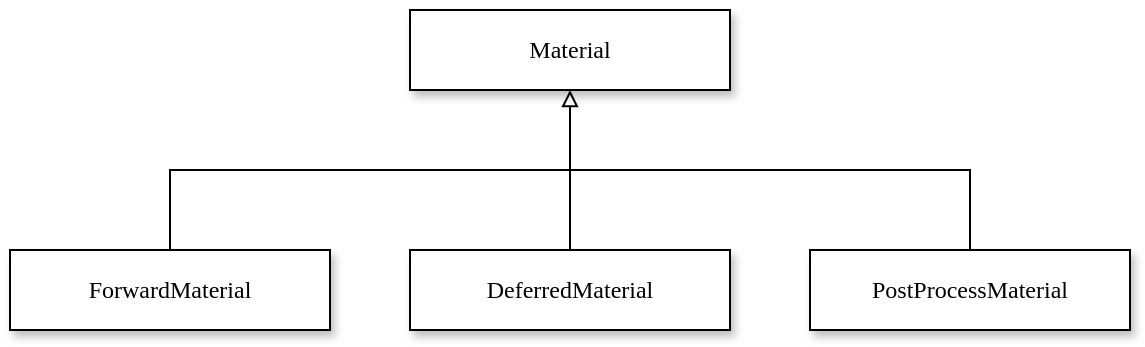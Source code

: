 <mxfile>
    <diagram id="pIsPSVw4wNhW4OB5O9Dt" name="Page-1">
        <mxGraphModel dx="1302" dy="913" grid="1" gridSize="10" guides="1" tooltips="1" connect="1" arrows="1" fold="1" page="1" pageScale="1" pageWidth="850" pageHeight="1100" math="0" shadow="0">
            <root>
                <mxCell id="0"/>
                <mxCell id="1" parent="0"/>
                <mxCell id="165" value="Material" style="rounded=0;whiteSpace=wrap;html=1;shadow=1;fontFamily=Lucida Console;" vertex="1" parent="1">
                    <mxGeometry x="200" width="160" height="40" as="geometry"/>
                </mxCell>
                <mxCell id="172" style="edgeStyle=orthogonalEdgeStyle;rounded=0;orthogonalLoop=1;jettySize=auto;html=1;exitX=0.5;exitY=0;exitDx=0;exitDy=0;endArrow=none;endFill=0;" edge="1" parent="1" source="166">
                    <mxGeometry relative="1" as="geometry">
                        <mxPoint x="280" y="80" as="targetPoint"/>
                        <Array as="points">
                            <mxPoint x="80" y="80"/>
                            <mxPoint x="250" y="80"/>
                        </Array>
                    </mxGeometry>
                </mxCell>
                <mxCell id="166" value="ForwardMaterial" style="rounded=0;whiteSpace=wrap;html=1;shadow=1;fontFamily=Lucida Console;" vertex="1" parent="1">
                    <mxGeometry y="120" width="160" height="40" as="geometry"/>
                </mxCell>
                <mxCell id="171" style="edgeStyle=orthogonalEdgeStyle;rounded=0;orthogonalLoop=1;jettySize=auto;html=1;exitX=0.5;exitY=0;exitDx=0;exitDy=0;endArrow=block;endFill=0;entryX=0.5;entryY=1;entryDx=0;entryDy=0;" edge="1" parent="1" source="168" target="165">
                    <mxGeometry relative="1" as="geometry">
                        <mxPoint x="280" y="60" as="targetPoint"/>
                        <Array as="points"/>
                    </mxGeometry>
                </mxCell>
                <mxCell id="168" value="DeferredMaterial" style="rounded=0;whiteSpace=wrap;html=1;shadow=1;fontFamily=Lucida Console;" vertex="1" parent="1">
                    <mxGeometry x="200" y="120" width="160" height="40" as="geometry"/>
                </mxCell>
                <mxCell id="173" style="edgeStyle=orthogonalEdgeStyle;rounded=0;orthogonalLoop=1;jettySize=auto;html=1;exitX=0.5;exitY=0;exitDx=0;exitDy=0;endArrow=none;endFill=0;" edge="1" parent="1" source="169">
                    <mxGeometry relative="1" as="geometry">
                        <mxPoint x="280" y="80" as="targetPoint"/>
                        <Array as="points">
                            <mxPoint x="480" y="80"/>
                        </Array>
                    </mxGeometry>
                </mxCell>
                <mxCell id="169" value="PostProcessMaterial" style="rounded=0;whiteSpace=wrap;html=1;shadow=1;fontFamily=Lucida Console;" vertex="1" parent="1">
                    <mxGeometry x="400" y="120" width="160" height="40" as="geometry"/>
                </mxCell>
            </root>
        </mxGraphModel>
    </diagram>
</mxfile>